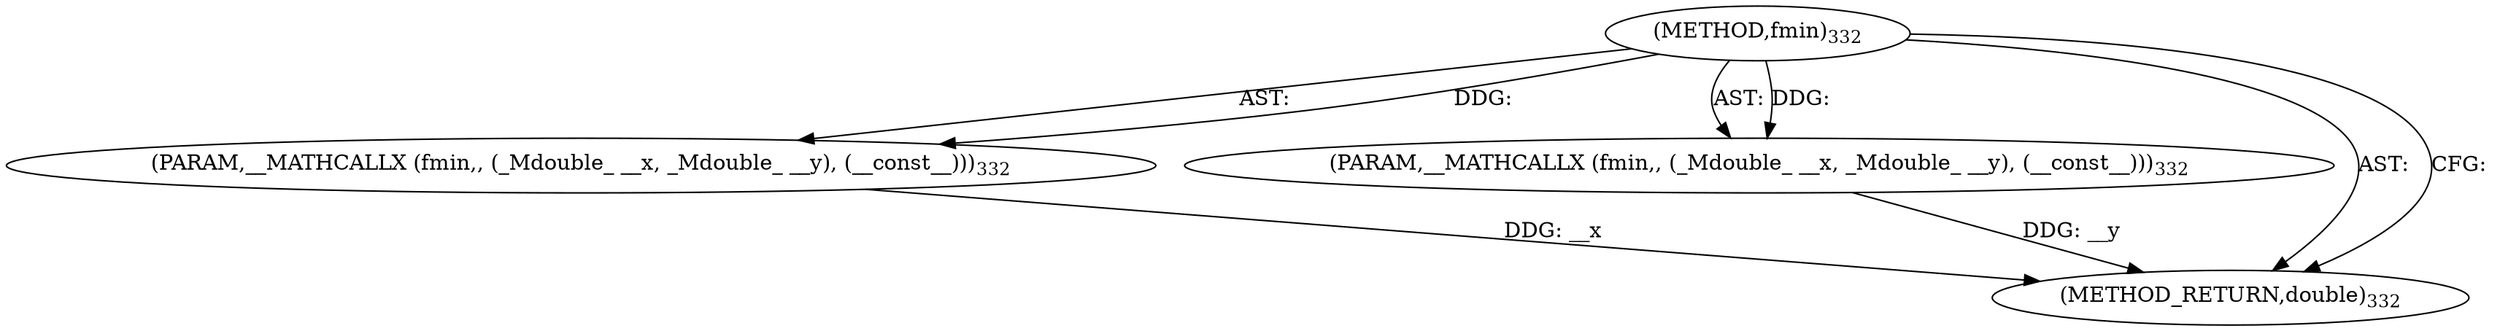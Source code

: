 digraph "fmin" {  
"20626" [label = <(METHOD,fmin)<SUB>332</SUB>> ]
"20627" [label = <(PARAM,__MATHCALLX (fmin,, (_Mdouble_ __x, _Mdouble_ __y), (__const__)))<SUB>332</SUB>> ]
"20628" [label = <(PARAM,__MATHCALLX (fmin,, (_Mdouble_ __x, _Mdouble_ __y), (__const__)))<SUB>332</SUB>> ]
"20629" [label = <(METHOD_RETURN,double)<SUB>332</SUB>> ]
  "20626" -> "20627"  [ label = "AST: "] 
  "20626" -> "20628"  [ label = "AST: "] 
  "20626" -> "20629"  [ label = "AST: "] 
  "20626" -> "20629"  [ label = "CFG: "] 
  "20627" -> "20629"  [ label = "DDG: __x"] 
  "20628" -> "20629"  [ label = "DDG: __y"] 
  "20626" -> "20627"  [ label = "DDG: "] 
  "20626" -> "20628"  [ label = "DDG: "] 
}
